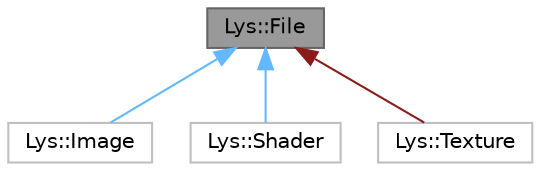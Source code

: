 digraph "Lys::File"
{
 // LATEX_PDF_SIZE
  bgcolor="transparent";
  edge [fontname=Helvetica,fontsize=10,labelfontname=Helvetica,labelfontsize=10];
  node [fontname=Helvetica,fontsize=10,shape=box,height=0.2,width=0.4];
  Node1 [id="Node000001",label="Lys::File",height=0.2,width=0.4,color="gray40", fillcolor="grey60", style="filled", fontcolor="black",tooltip=" "];
  Node1 -> Node2 [id="edge1_Node000001_Node000002",dir="back",color="steelblue1",style="solid",tooltip=" "];
  Node2 [id="Node000002",label="Lys::Image",height=0.2,width=0.4,color="grey75", fillcolor="white", style="filled",URL="$classLys_1_1Image.html",tooltip=" "];
  Node1 -> Node3 [id="edge2_Node000001_Node000003",dir="back",color="steelblue1",style="solid",tooltip=" "];
  Node3 [id="Node000003",label="Lys::Shader",height=0.2,width=0.4,color="grey75", fillcolor="white", style="filled",URL="$classLys_1_1Shader.html",tooltip=" "];
  Node1 -> Node4 [id="edge3_Node000001_Node000004",dir="back",color="firebrick4",style="solid",tooltip=" "];
  Node4 [id="Node000004",label="Lys::Texture",height=0.2,width=0.4,color="grey75", fillcolor="white", style="filled",URL="$classLys_1_1Texture.html",tooltip=" "];
}
